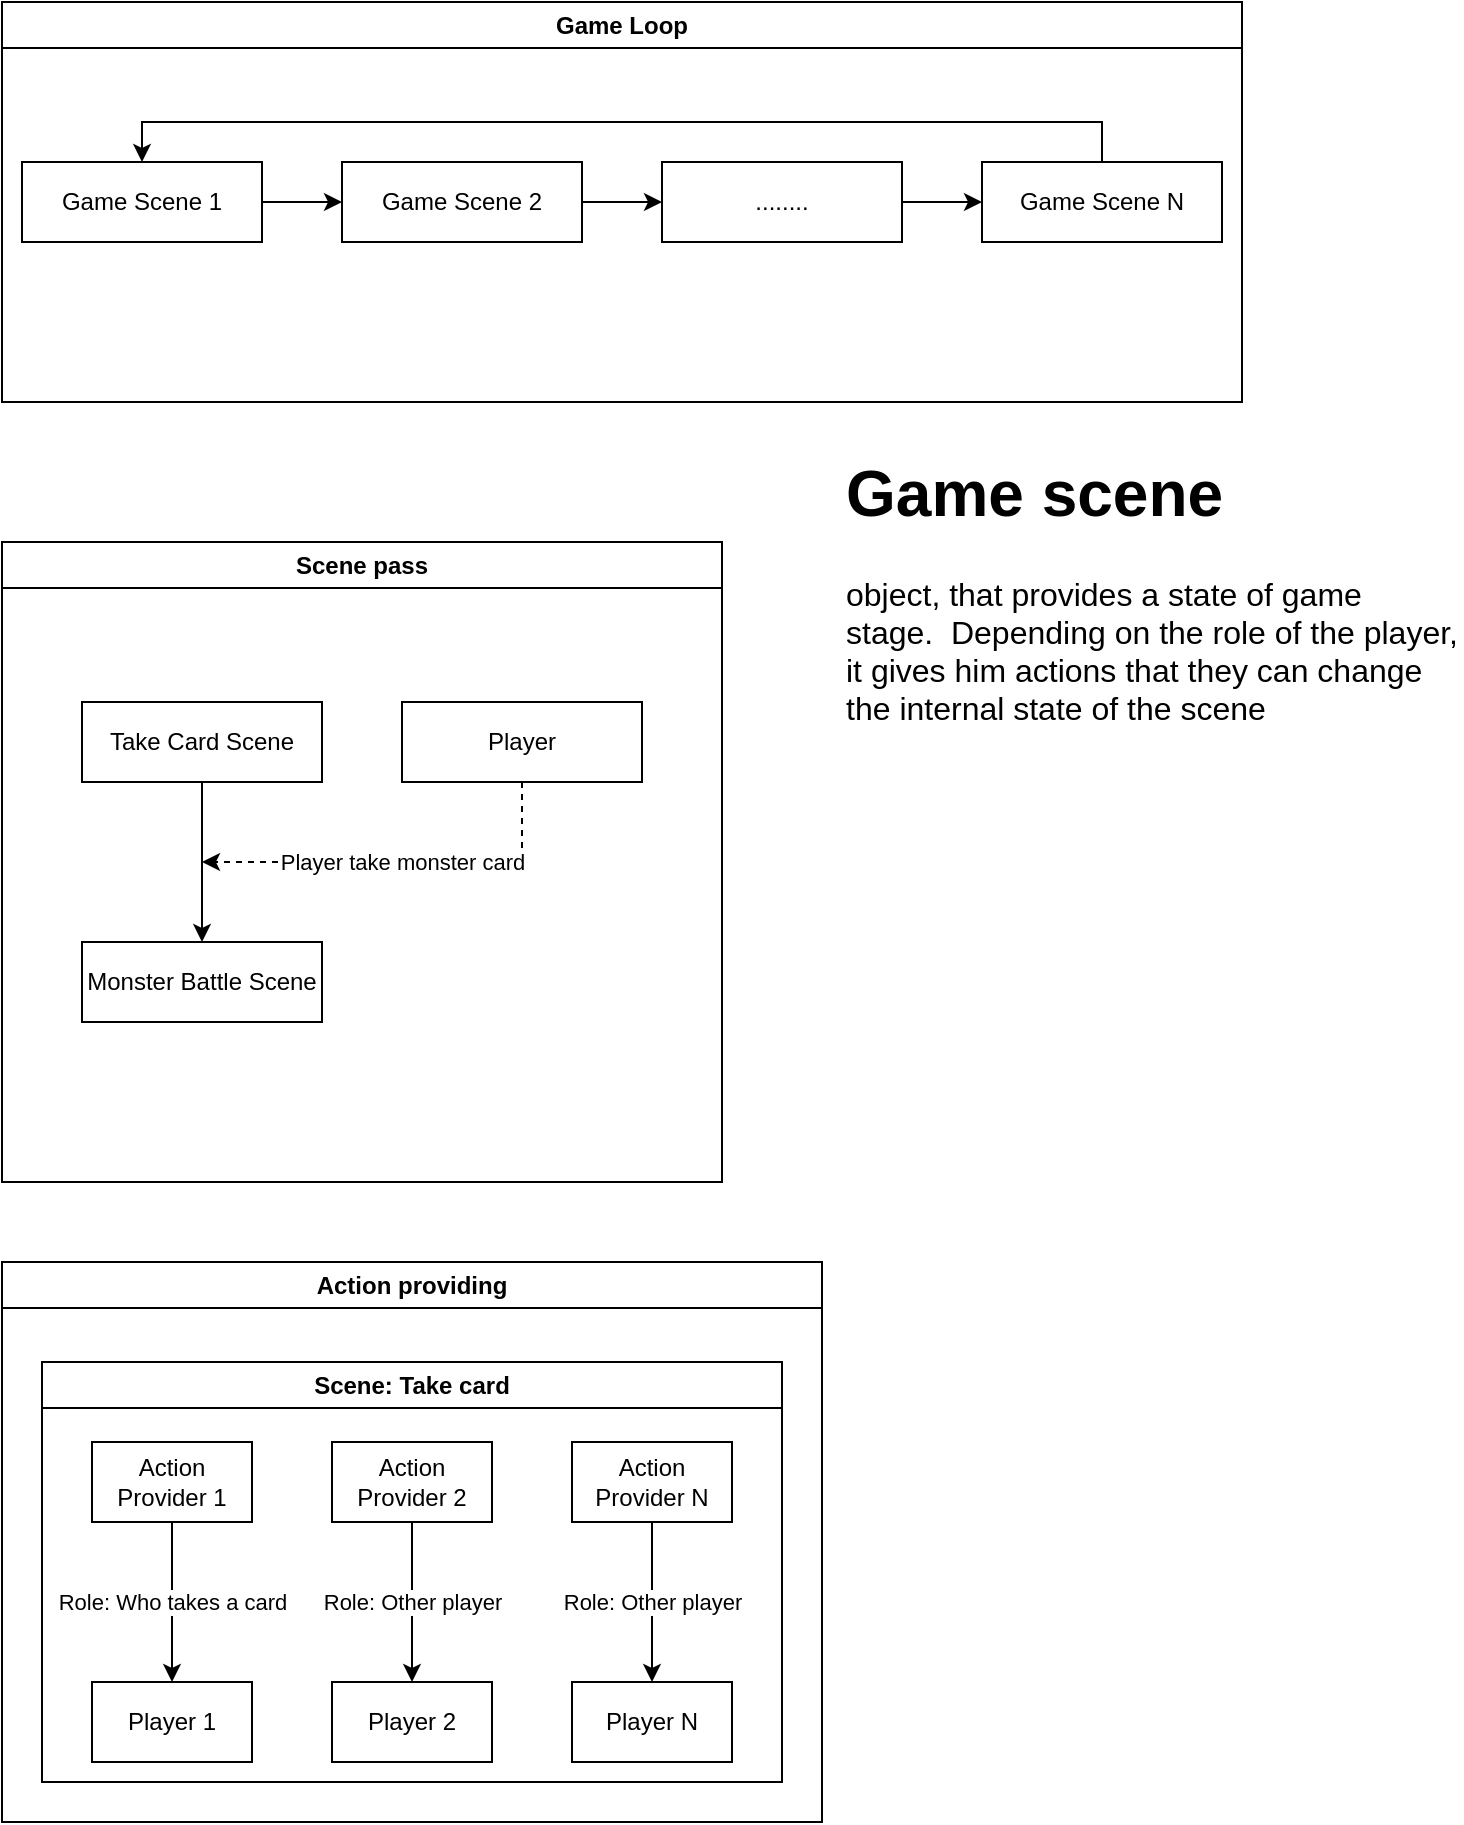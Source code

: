 <mxfile version="26.2.2" pages="2">
  <diagram id="fYAnQfJ2kPsiRUPgGIwj" name="Scenes">
    <mxGraphModel dx="2350" dy="1375" grid="1" gridSize="10" guides="1" tooltips="1" connect="1" arrows="1" fold="1" page="1" pageScale="1" pageWidth="827" pageHeight="1169" math="0" shadow="0">
      <root>
        <mxCell id="0" />
        <mxCell id="1" parent="0" />
        <mxCell id="H9E2thH1o8KiOX0yPpDB-8" value="Game Loop" style="swimlane;whiteSpace=wrap;html=1;" vertex="1" parent="1">
          <mxGeometry x="80" y="90" width="620" height="200" as="geometry" />
        </mxCell>
        <mxCell id="H9E2thH1o8KiOX0yPpDB-2" style="edgeStyle=orthogonalEdgeStyle;rounded=0;orthogonalLoop=1;jettySize=auto;html=1;exitX=1;exitY=0.5;exitDx=0;exitDy=0;" edge="1" parent="H9E2thH1o8KiOX0yPpDB-8" source="H9E2thH1o8KiOX0yPpDB-1" target="H9E2thH1o8KiOX0yPpDB-3">
          <mxGeometry relative="1" as="geometry">
            <mxPoint x="210" y="100" as="targetPoint" />
          </mxGeometry>
        </mxCell>
        <mxCell id="H9E2thH1o8KiOX0yPpDB-1" value="Game Scene 1" style="rounded=0;whiteSpace=wrap;html=1;" vertex="1" parent="H9E2thH1o8KiOX0yPpDB-8">
          <mxGeometry x="10" y="80" width="120" height="40" as="geometry" />
        </mxCell>
        <mxCell id="H9E2thH1o8KiOX0yPpDB-4" style="edgeStyle=orthogonalEdgeStyle;rounded=0;orthogonalLoop=1;jettySize=auto;html=1;exitX=1;exitY=0.5;exitDx=0;exitDy=0;" edge="1" parent="H9E2thH1o8KiOX0yPpDB-8" source="H9E2thH1o8KiOX0yPpDB-3" target="H9E2thH1o8KiOX0yPpDB-5">
          <mxGeometry relative="1" as="geometry">
            <mxPoint x="370" y="100.286" as="targetPoint" />
          </mxGeometry>
        </mxCell>
        <mxCell id="H9E2thH1o8KiOX0yPpDB-3" value="Game Scene 2" style="rounded=0;whiteSpace=wrap;html=1;" vertex="1" parent="H9E2thH1o8KiOX0yPpDB-8">
          <mxGeometry x="170" y="80" width="120" height="40" as="geometry" />
        </mxCell>
        <mxCell id="H9E2thH1o8KiOX0yPpDB-6" style="edgeStyle=orthogonalEdgeStyle;rounded=0;orthogonalLoop=1;jettySize=auto;html=1;exitX=1;exitY=0.5;exitDx=0;exitDy=0;" edge="1" parent="H9E2thH1o8KiOX0yPpDB-8" source="H9E2thH1o8KiOX0yPpDB-5" target="H9E2thH1o8KiOX0yPpDB-7">
          <mxGeometry relative="1" as="geometry">
            <mxPoint x="490" y="100.286" as="targetPoint" />
          </mxGeometry>
        </mxCell>
        <mxCell id="H9E2thH1o8KiOX0yPpDB-5" value="........" style="rounded=0;whiteSpace=wrap;html=1;" vertex="1" parent="H9E2thH1o8KiOX0yPpDB-8">
          <mxGeometry x="330" y="80" width="120" height="40" as="geometry" />
        </mxCell>
        <mxCell id="H9E2thH1o8KiOX0yPpDB-9" style="edgeStyle=orthogonalEdgeStyle;rounded=0;orthogonalLoop=1;jettySize=auto;html=1;exitX=0.5;exitY=0;exitDx=0;exitDy=0;entryX=0.5;entryY=0;entryDx=0;entryDy=0;" edge="1" parent="H9E2thH1o8KiOX0yPpDB-8" source="H9E2thH1o8KiOX0yPpDB-7" target="H9E2thH1o8KiOX0yPpDB-1">
          <mxGeometry relative="1" as="geometry" />
        </mxCell>
        <mxCell id="H9E2thH1o8KiOX0yPpDB-7" value="Game Scene N" style="rounded=0;whiteSpace=wrap;html=1;" vertex="1" parent="H9E2thH1o8KiOX0yPpDB-8">
          <mxGeometry x="490" y="80" width="120" height="40" as="geometry" />
        </mxCell>
        <mxCell id="H9E2thH1o8KiOX0yPpDB-11" value="Scene pass" style="swimlane;whiteSpace=wrap;html=1;" vertex="1" parent="1">
          <mxGeometry x="80" y="360" width="360" height="320" as="geometry" />
        </mxCell>
        <mxCell id="H9E2thH1o8KiOX0yPpDB-13" style="edgeStyle=orthogonalEdgeStyle;rounded=0;orthogonalLoop=1;jettySize=auto;html=1;exitX=0.5;exitY=1;exitDx=0;exitDy=0;" edge="1" parent="H9E2thH1o8KiOX0yPpDB-11" source="H9E2thH1o8KiOX0yPpDB-12">
          <mxGeometry relative="1" as="geometry">
            <mxPoint x="100" y="200" as="targetPoint" />
          </mxGeometry>
        </mxCell>
        <mxCell id="H9E2thH1o8KiOX0yPpDB-12" value="Take Card Scene" style="rounded=0;whiteSpace=wrap;html=1;" vertex="1" parent="H9E2thH1o8KiOX0yPpDB-11">
          <mxGeometry x="40" y="80" width="120" height="40" as="geometry" />
        </mxCell>
        <mxCell id="H9E2thH1o8KiOX0yPpDB-14" value="Monster Battle Scene" style="rounded=0;whiteSpace=wrap;html=1;" vertex="1" parent="H9E2thH1o8KiOX0yPpDB-11">
          <mxGeometry x="40" y="200" width="120" height="40" as="geometry" />
        </mxCell>
        <mxCell id="H9E2thH1o8KiOX0yPpDB-18" value="Player take monster card" style="edgeStyle=orthogonalEdgeStyle;rounded=0;orthogonalLoop=1;jettySize=auto;html=1;exitX=0.5;exitY=1;exitDx=0;exitDy=0;dashed=1;" edge="1" parent="H9E2thH1o8KiOX0yPpDB-11" source="H9E2thH1o8KiOX0yPpDB-15">
          <mxGeometry relative="1" as="geometry">
            <mxPoint x="100" y="160" as="targetPoint" />
            <Array as="points">
              <mxPoint x="260" y="160" />
              <mxPoint x="130" y="160" />
            </Array>
          </mxGeometry>
        </mxCell>
        <mxCell id="H9E2thH1o8KiOX0yPpDB-15" value="Player" style="rounded=0;whiteSpace=wrap;html=1;" vertex="1" parent="H9E2thH1o8KiOX0yPpDB-11">
          <mxGeometry x="200" y="80" width="120" height="40" as="geometry" />
        </mxCell>
        <mxCell id="H9E2thH1o8KiOX0yPpDB-21" value="Action providing" style="swimlane;whiteSpace=wrap;html=1;" vertex="1" parent="1">
          <mxGeometry x="80" y="720" width="410" height="280" as="geometry" />
        </mxCell>
        <mxCell id="H9E2thH1o8KiOX0yPpDB-33" value="Scene: Take card" style="swimlane;whiteSpace=wrap;html=1;" vertex="1" parent="H9E2thH1o8KiOX0yPpDB-21">
          <mxGeometry x="20" y="50" width="370" height="210" as="geometry" />
        </mxCell>
        <mxCell id="H9E2thH1o8KiOX0yPpDB-29" value="Role: Who takes a card" style="edgeStyle=orthogonalEdgeStyle;rounded=0;orthogonalLoop=1;jettySize=auto;html=1;exitX=0.5;exitY=1;exitDx=0;exitDy=0;entryX=0.5;entryY=0;entryDx=0;entryDy=0;" edge="1" parent="H9E2thH1o8KiOX0yPpDB-33" source="H9E2thH1o8KiOX0yPpDB-23" target="H9E2thH1o8KiOX0yPpDB-26">
          <mxGeometry relative="1" as="geometry" />
        </mxCell>
        <mxCell id="H9E2thH1o8KiOX0yPpDB-23" value="Action Provider 1" style="rounded=0;whiteSpace=wrap;html=1;" vertex="1" parent="H9E2thH1o8KiOX0yPpDB-33">
          <mxGeometry x="25" y="40" width="80" height="40" as="geometry" />
        </mxCell>
        <mxCell id="H9E2thH1o8KiOX0yPpDB-31" value="Role: Other player" style="edgeStyle=orthogonalEdgeStyle;rounded=0;orthogonalLoop=1;jettySize=auto;html=1;exitX=0.5;exitY=1;exitDx=0;exitDy=0;entryX=0.5;entryY=0;entryDx=0;entryDy=0;" edge="1" parent="H9E2thH1o8KiOX0yPpDB-33" source="H9E2thH1o8KiOX0yPpDB-25" target="H9E2thH1o8KiOX0yPpDB-28">
          <mxGeometry relative="1" as="geometry" />
        </mxCell>
        <mxCell id="H9E2thH1o8KiOX0yPpDB-25" value="Action Provider N" style="rounded=0;whiteSpace=wrap;html=1;" vertex="1" parent="H9E2thH1o8KiOX0yPpDB-33">
          <mxGeometry x="265" y="40" width="80" height="40" as="geometry" />
        </mxCell>
        <mxCell id="H9E2thH1o8KiOX0yPpDB-30" value="Role: Other player" style="edgeStyle=orthogonalEdgeStyle;rounded=0;orthogonalLoop=1;jettySize=auto;html=1;exitX=0.5;exitY=1;exitDx=0;exitDy=0;entryX=0.5;entryY=0;entryDx=0;entryDy=0;" edge="1" parent="H9E2thH1o8KiOX0yPpDB-33" source="H9E2thH1o8KiOX0yPpDB-24" target="H9E2thH1o8KiOX0yPpDB-27">
          <mxGeometry relative="1" as="geometry" />
        </mxCell>
        <mxCell id="H9E2thH1o8KiOX0yPpDB-24" value="Action Provider 2" style="rounded=0;whiteSpace=wrap;html=1;" vertex="1" parent="H9E2thH1o8KiOX0yPpDB-33">
          <mxGeometry x="145" y="40" width="80" height="40" as="geometry" />
        </mxCell>
        <mxCell id="H9E2thH1o8KiOX0yPpDB-26" value="Player 1" style="rounded=0;whiteSpace=wrap;html=1;" vertex="1" parent="H9E2thH1o8KiOX0yPpDB-33">
          <mxGeometry x="25" y="160" width="80" height="40" as="geometry" />
        </mxCell>
        <mxCell id="H9E2thH1o8KiOX0yPpDB-27" value="Player 2" style="rounded=0;whiteSpace=wrap;html=1;" vertex="1" parent="H9E2thH1o8KiOX0yPpDB-33">
          <mxGeometry x="145" y="160" width="80" height="40" as="geometry" />
        </mxCell>
        <mxCell id="H9E2thH1o8KiOX0yPpDB-28" value="Player N" style="rounded=0;whiteSpace=wrap;html=1;" vertex="1" parent="H9E2thH1o8KiOX0yPpDB-33">
          <mxGeometry x="265" y="160" width="80" height="40" as="geometry" />
        </mxCell>
        <mxCell id="H9E2thH1o8KiOX0yPpDB-35" value="&lt;h1 style=&quot;margin-top: 0px;&quot;&gt;Game scene&lt;/h1&gt;&lt;div&gt;object, that provides a state of game stage.&amp;nbsp;&amp;nbsp;Depending on the role of the player, it gives him actions that they can change the internal state of the scene&lt;/div&gt;" style="text;html=1;whiteSpace=wrap;overflow=hidden;rounded=0;fontSize=16;" vertex="1" parent="1">
          <mxGeometry x="500" y="310" width="310" height="230" as="geometry" />
        </mxCell>
      </root>
    </mxGraphModel>
  </diagram>
  <diagram id="OS84w8LLS4DcoBJcYNrH" name="Client and player">
    <mxGraphModel dx="1410" dy="825" grid="1" gridSize="10" guides="1" tooltips="1" connect="1" arrows="1" fold="1" page="1" pageScale="1" pageWidth="827" pageHeight="1169" math="0" shadow="0">
      <root>
        <mxCell id="0" />
        <mxCell id="1" parent="0" />
      </root>
    </mxGraphModel>
  </diagram>
</mxfile>
